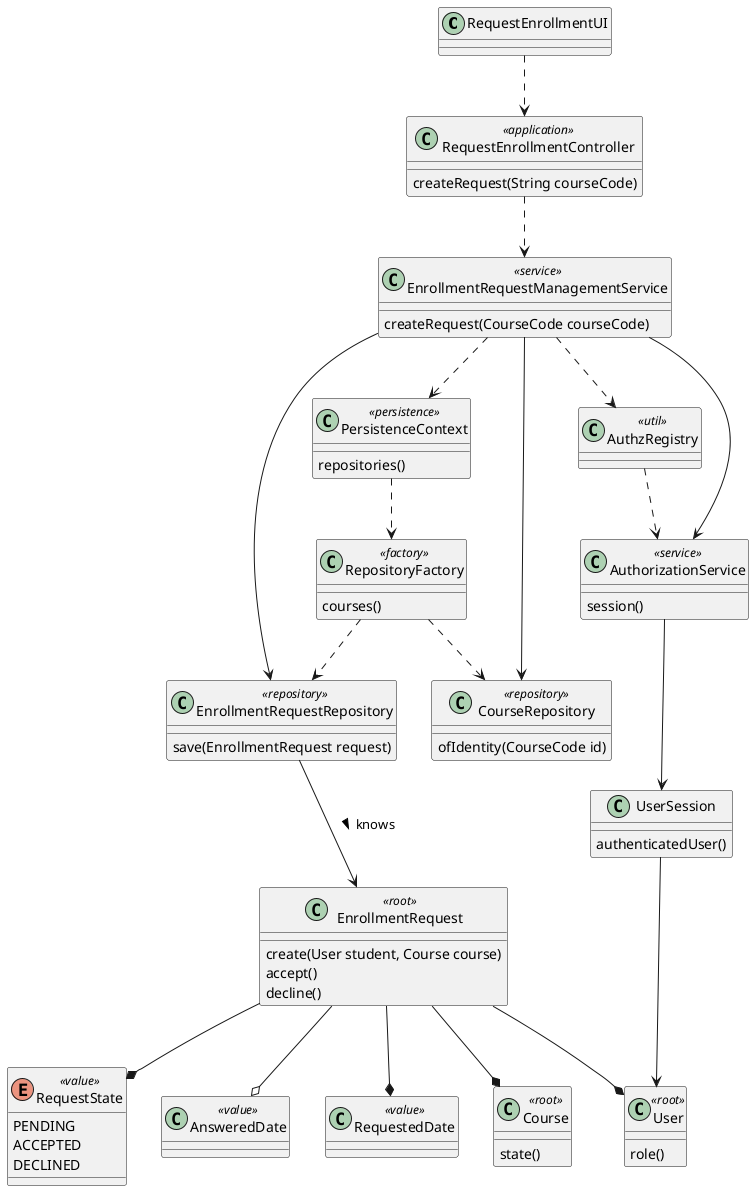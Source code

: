 @startuml

'left to right direction

' use case related classes
class RequestEnrollmentUI{
}

class RequestEnrollmentController <<application>>{
    createRequest(String courseCode)
}

'domain classes
class EnrollmentRequest <<root>>{
    create(User student, Course course)
    accept()
    decline()
}

class Course <<root>>{
    state()
}

class User <<root>>{
    role()
}

class UserSession {
    authenticatedUser()
}

' enrollment request value objects
enum RequestState <<value>> {
    PENDING
    ACCEPTED
    DECLINED
}

class AnsweredDate <<value>> {
}

class RequestedDate <<value>> {
}

' repositories/persistence
class PersistenceContext <<persistence>>{
    repositories()
}

class RepositoryFactory <<factory>> {
    courses()
}

class CourseRepository <<repository>>{
    ofIdentity(CourseCode id)
}

class EnrollmentRequestRepository <<repository>> {
    save(EnrollmentRequest request)
}

' service
class EnrollmentRequestManagementService <<service>> {
    createRequest(CourseCode courseCode)
}

class AuthorizationService <<service>> {
    session()
}

class AuthzRegistry <<util>> {
}


EnrollmentRequest --* Course
EnrollmentRequest --* User
EnrollmentRequest --* RequestState
EnrollmentRequest --* RequestedDate
EnrollmentRequest --o AnsweredDate

EnrollmentRequestRepository --> EnrollmentRequest : knows >

RequestEnrollmentUI ..> RequestEnrollmentController

RequestEnrollmentController ..> EnrollmentRequestManagementService

EnrollmentRequestManagementService ..> PersistenceContext
EnrollmentRequestManagementService --> EnrollmentRequestRepository
EnrollmentRequestManagementService --> CourseRepository

PersistenceContext ..> RepositoryFactory


RepositoryFactory ..> EnrollmentRequestRepository
RepositoryFactory ..> CourseRepository


AuthzRegistry ..> AuthorizationService
AuthorizationService --> UserSession
UserSession --> User

EnrollmentRequestManagementService ..> AuthzRegistry
EnrollmentRequestManagementService --> AuthorizationService



@enduml